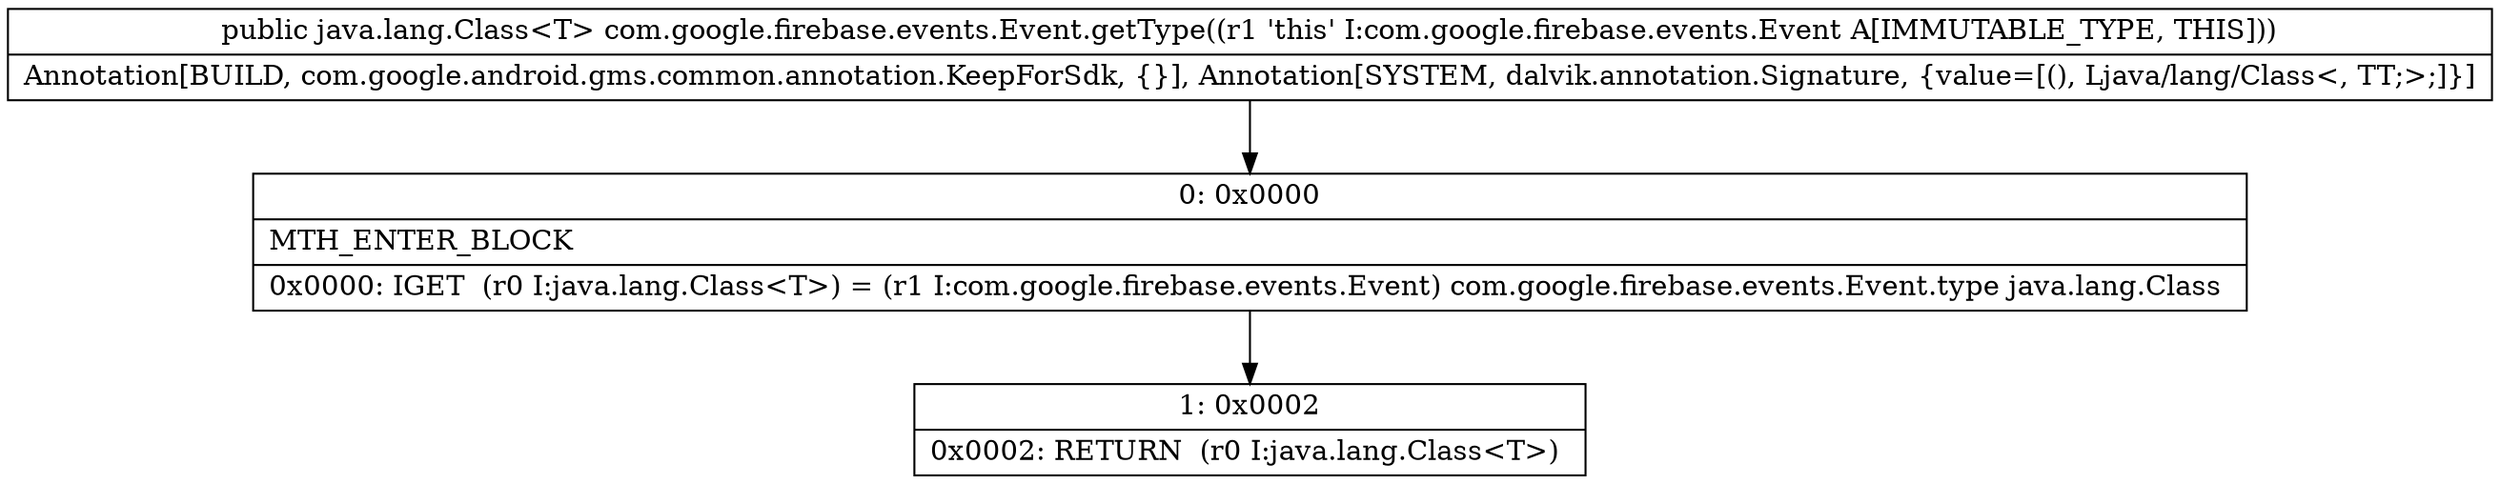 digraph "CFG forcom.google.firebase.events.Event.getType()Ljava\/lang\/Class;" {
Node_0 [shape=record,label="{0\:\ 0x0000|MTH_ENTER_BLOCK\l|0x0000: IGET  (r0 I:java.lang.Class\<T\>) = (r1 I:com.google.firebase.events.Event) com.google.firebase.events.Event.type java.lang.Class \l}"];
Node_1 [shape=record,label="{1\:\ 0x0002|0x0002: RETURN  (r0 I:java.lang.Class\<T\>) \l}"];
MethodNode[shape=record,label="{public java.lang.Class\<T\> com.google.firebase.events.Event.getType((r1 'this' I:com.google.firebase.events.Event A[IMMUTABLE_TYPE, THIS]))  | Annotation[BUILD, com.google.android.gms.common.annotation.KeepForSdk, \{\}], Annotation[SYSTEM, dalvik.annotation.Signature, \{value=[(), Ljava\/lang\/Class\<, TT;\>;]\}]\l}"];
MethodNode -> Node_0;
Node_0 -> Node_1;
}


